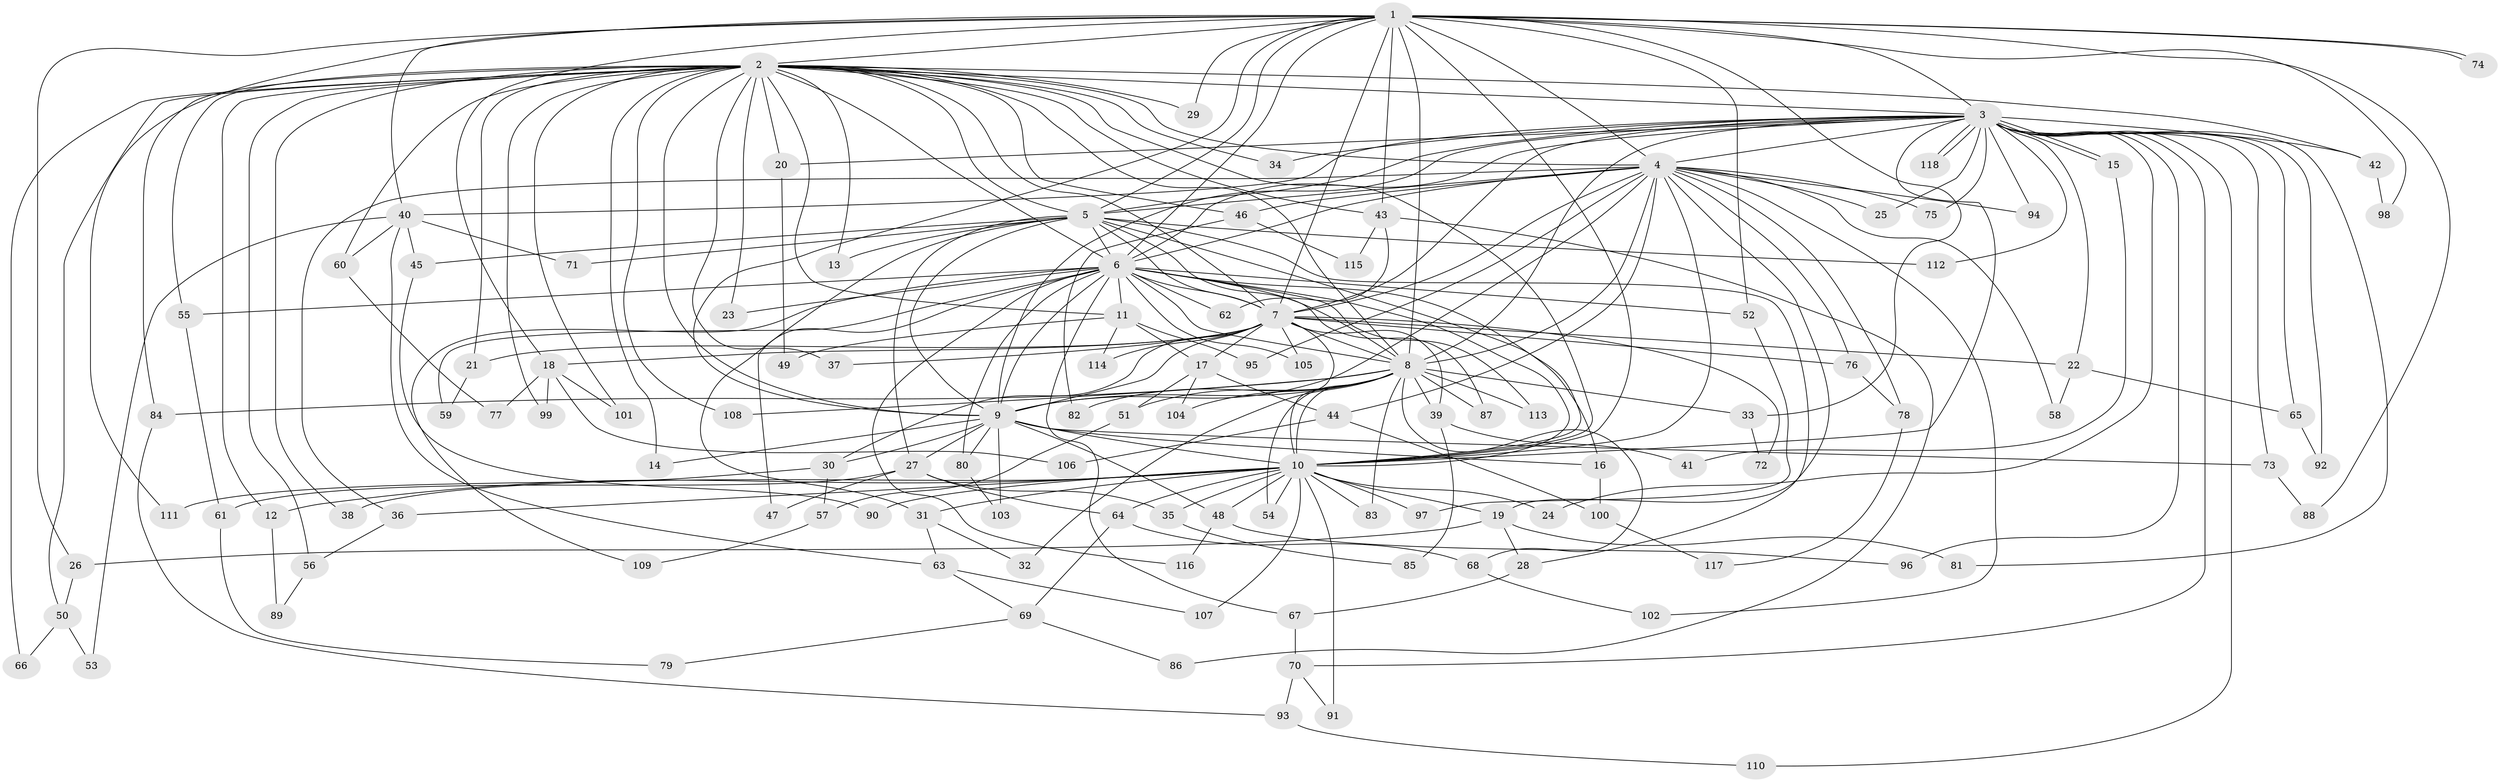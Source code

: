 // Generated by graph-tools (version 1.1) at 2025/49/03/09/25 03:49:41]
// undirected, 118 vertices, 261 edges
graph export_dot {
graph [start="1"]
  node [color=gray90,style=filled];
  1;
  2;
  3;
  4;
  5;
  6;
  7;
  8;
  9;
  10;
  11;
  12;
  13;
  14;
  15;
  16;
  17;
  18;
  19;
  20;
  21;
  22;
  23;
  24;
  25;
  26;
  27;
  28;
  29;
  30;
  31;
  32;
  33;
  34;
  35;
  36;
  37;
  38;
  39;
  40;
  41;
  42;
  43;
  44;
  45;
  46;
  47;
  48;
  49;
  50;
  51;
  52;
  53;
  54;
  55;
  56;
  57;
  58;
  59;
  60;
  61;
  62;
  63;
  64;
  65;
  66;
  67;
  68;
  69;
  70;
  71;
  72;
  73;
  74;
  75;
  76;
  77;
  78;
  79;
  80;
  81;
  82;
  83;
  84;
  85;
  86;
  87;
  88;
  89;
  90;
  91;
  92;
  93;
  94;
  95;
  96;
  97;
  98;
  99;
  100;
  101;
  102;
  103;
  104;
  105;
  106;
  107;
  108;
  109;
  110;
  111;
  112;
  113;
  114;
  115;
  116;
  117;
  118;
  1 -- 2;
  1 -- 3;
  1 -- 4;
  1 -- 5;
  1 -- 6;
  1 -- 7;
  1 -- 8;
  1 -- 9;
  1 -- 10;
  1 -- 18;
  1 -- 26;
  1 -- 29;
  1 -- 33;
  1 -- 40;
  1 -- 43;
  1 -- 52;
  1 -- 74;
  1 -- 74;
  1 -- 88;
  1 -- 98;
  1 -- 111;
  2 -- 3;
  2 -- 4;
  2 -- 5;
  2 -- 6;
  2 -- 7;
  2 -- 8;
  2 -- 9;
  2 -- 10;
  2 -- 11;
  2 -- 12;
  2 -- 13;
  2 -- 14;
  2 -- 20;
  2 -- 21;
  2 -- 23;
  2 -- 29;
  2 -- 34;
  2 -- 37;
  2 -- 38;
  2 -- 42;
  2 -- 43;
  2 -- 46;
  2 -- 50;
  2 -- 55;
  2 -- 56;
  2 -- 60;
  2 -- 66;
  2 -- 84;
  2 -- 99;
  2 -- 101;
  2 -- 108;
  3 -- 4;
  3 -- 5;
  3 -- 6;
  3 -- 7;
  3 -- 8;
  3 -- 9;
  3 -- 10;
  3 -- 15;
  3 -- 15;
  3 -- 20;
  3 -- 22;
  3 -- 24;
  3 -- 25;
  3 -- 34;
  3 -- 40;
  3 -- 42;
  3 -- 65;
  3 -- 70;
  3 -- 73;
  3 -- 75;
  3 -- 81;
  3 -- 92;
  3 -- 94;
  3 -- 96;
  3 -- 110;
  3 -- 112;
  3 -- 118;
  3 -- 118;
  4 -- 5;
  4 -- 6;
  4 -- 7;
  4 -- 8;
  4 -- 9;
  4 -- 10;
  4 -- 19;
  4 -- 25;
  4 -- 36;
  4 -- 44;
  4 -- 46;
  4 -- 58;
  4 -- 75;
  4 -- 76;
  4 -- 78;
  4 -- 94;
  4 -- 95;
  4 -- 102;
  5 -- 6;
  5 -- 7;
  5 -- 8;
  5 -- 9;
  5 -- 10;
  5 -- 13;
  5 -- 27;
  5 -- 28;
  5 -- 31;
  5 -- 45;
  5 -- 71;
  5 -- 112;
  6 -- 7;
  6 -- 8;
  6 -- 9;
  6 -- 10;
  6 -- 11;
  6 -- 16;
  6 -- 23;
  6 -- 47;
  6 -- 52;
  6 -- 55;
  6 -- 59;
  6 -- 62;
  6 -- 67;
  6 -- 80;
  6 -- 87;
  6 -- 105;
  6 -- 109;
  6 -- 113;
  6 -- 116;
  7 -- 8;
  7 -- 9;
  7 -- 10;
  7 -- 17;
  7 -- 18;
  7 -- 21;
  7 -- 22;
  7 -- 30;
  7 -- 37;
  7 -- 39;
  7 -- 72;
  7 -- 76;
  7 -- 105;
  7 -- 114;
  8 -- 9;
  8 -- 10;
  8 -- 32;
  8 -- 33;
  8 -- 39;
  8 -- 51;
  8 -- 54;
  8 -- 68;
  8 -- 82;
  8 -- 83;
  8 -- 84;
  8 -- 87;
  8 -- 104;
  8 -- 108;
  8 -- 113;
  9 -- 10;
  9 -- 14;
  9 -- 16;
  9 -- 27;
  9 -- 30;
  9 -- 48;
  9 -- 73;
  9 -- 80;
  9 -- 103;
  10 -- 12;
  10 -- 19;
  10 -- 24;
  10 -- 31;
  10 -- 35;
  10 -- 36;
  10 -- 38;
  10 -- 48;
  10 -- 54;
  10 -- 64;
  10 -- 83;
  10 -- 90;
  10 -- 91;
  10 -- 97;
  10 -- 107;
  11 -- 17;
  11 -- 49;
  11 -- 95;
  11 -- 114;
  12 -- 89;
  15 -- 41;
  16 -- 100;
  17 -- 44;
  17 -- 51;
  17 -- 104;
  18 -- 77;
  18 -- 99;
  18 -- 101;
  18 -- 106;
  19 -- 26;
  19 -- 28;
  19 -- 81;
  20 -- 49;
  21 -- 59;
  22 -- 58;
  22 -- 65;
  26 -- 50;
  27 -- 35;
  27 -- 47;
  27 -- 61;
  27 -- 64;
  28 -- 67;
  30 -- 57;
  30 -- 111;
  31 -- 32;
  31 -- 63;
  33 -- 72;
  35 -- 85;
  36 -- 56;
  39 -- 41;
  39 -- 85;
  40 -- 45;
  40 -- 53;
  40 -- 60;
  40 -- 63;
  40 -- 71;
  42 -- 98;
  43 -- 62;
  43 -- 86;
  43 -- 115;
  44 -- 100;
  44 -- 106;
  45 -- 90;
  46 -- 82;
  46 -- 115;
  48 -- 96;
  48 -- 116;
  50 -- 53;
  50 -- 66;
  51 -- 57;
  52 -- 97;
  55 -- 61;
  56 -- 89;
  57 -- 109;
  60 -- 77;
  61 -- 79;
  63 -- 69;
  63 -- 107;
  64 -- 68;
  64 -- 69;
  65 -- 92;
  67 -- 70;
  68 -- 102;
  69 -- 79;
  69 -- 86;
  70 -- 91;
  70 -- 93;
  73 -- 88;
  76 -- 78;
  78 -- 117;
  80 -- 103;
  84 -- 93;
  93 -- 110;
  100 -- 117;
}
